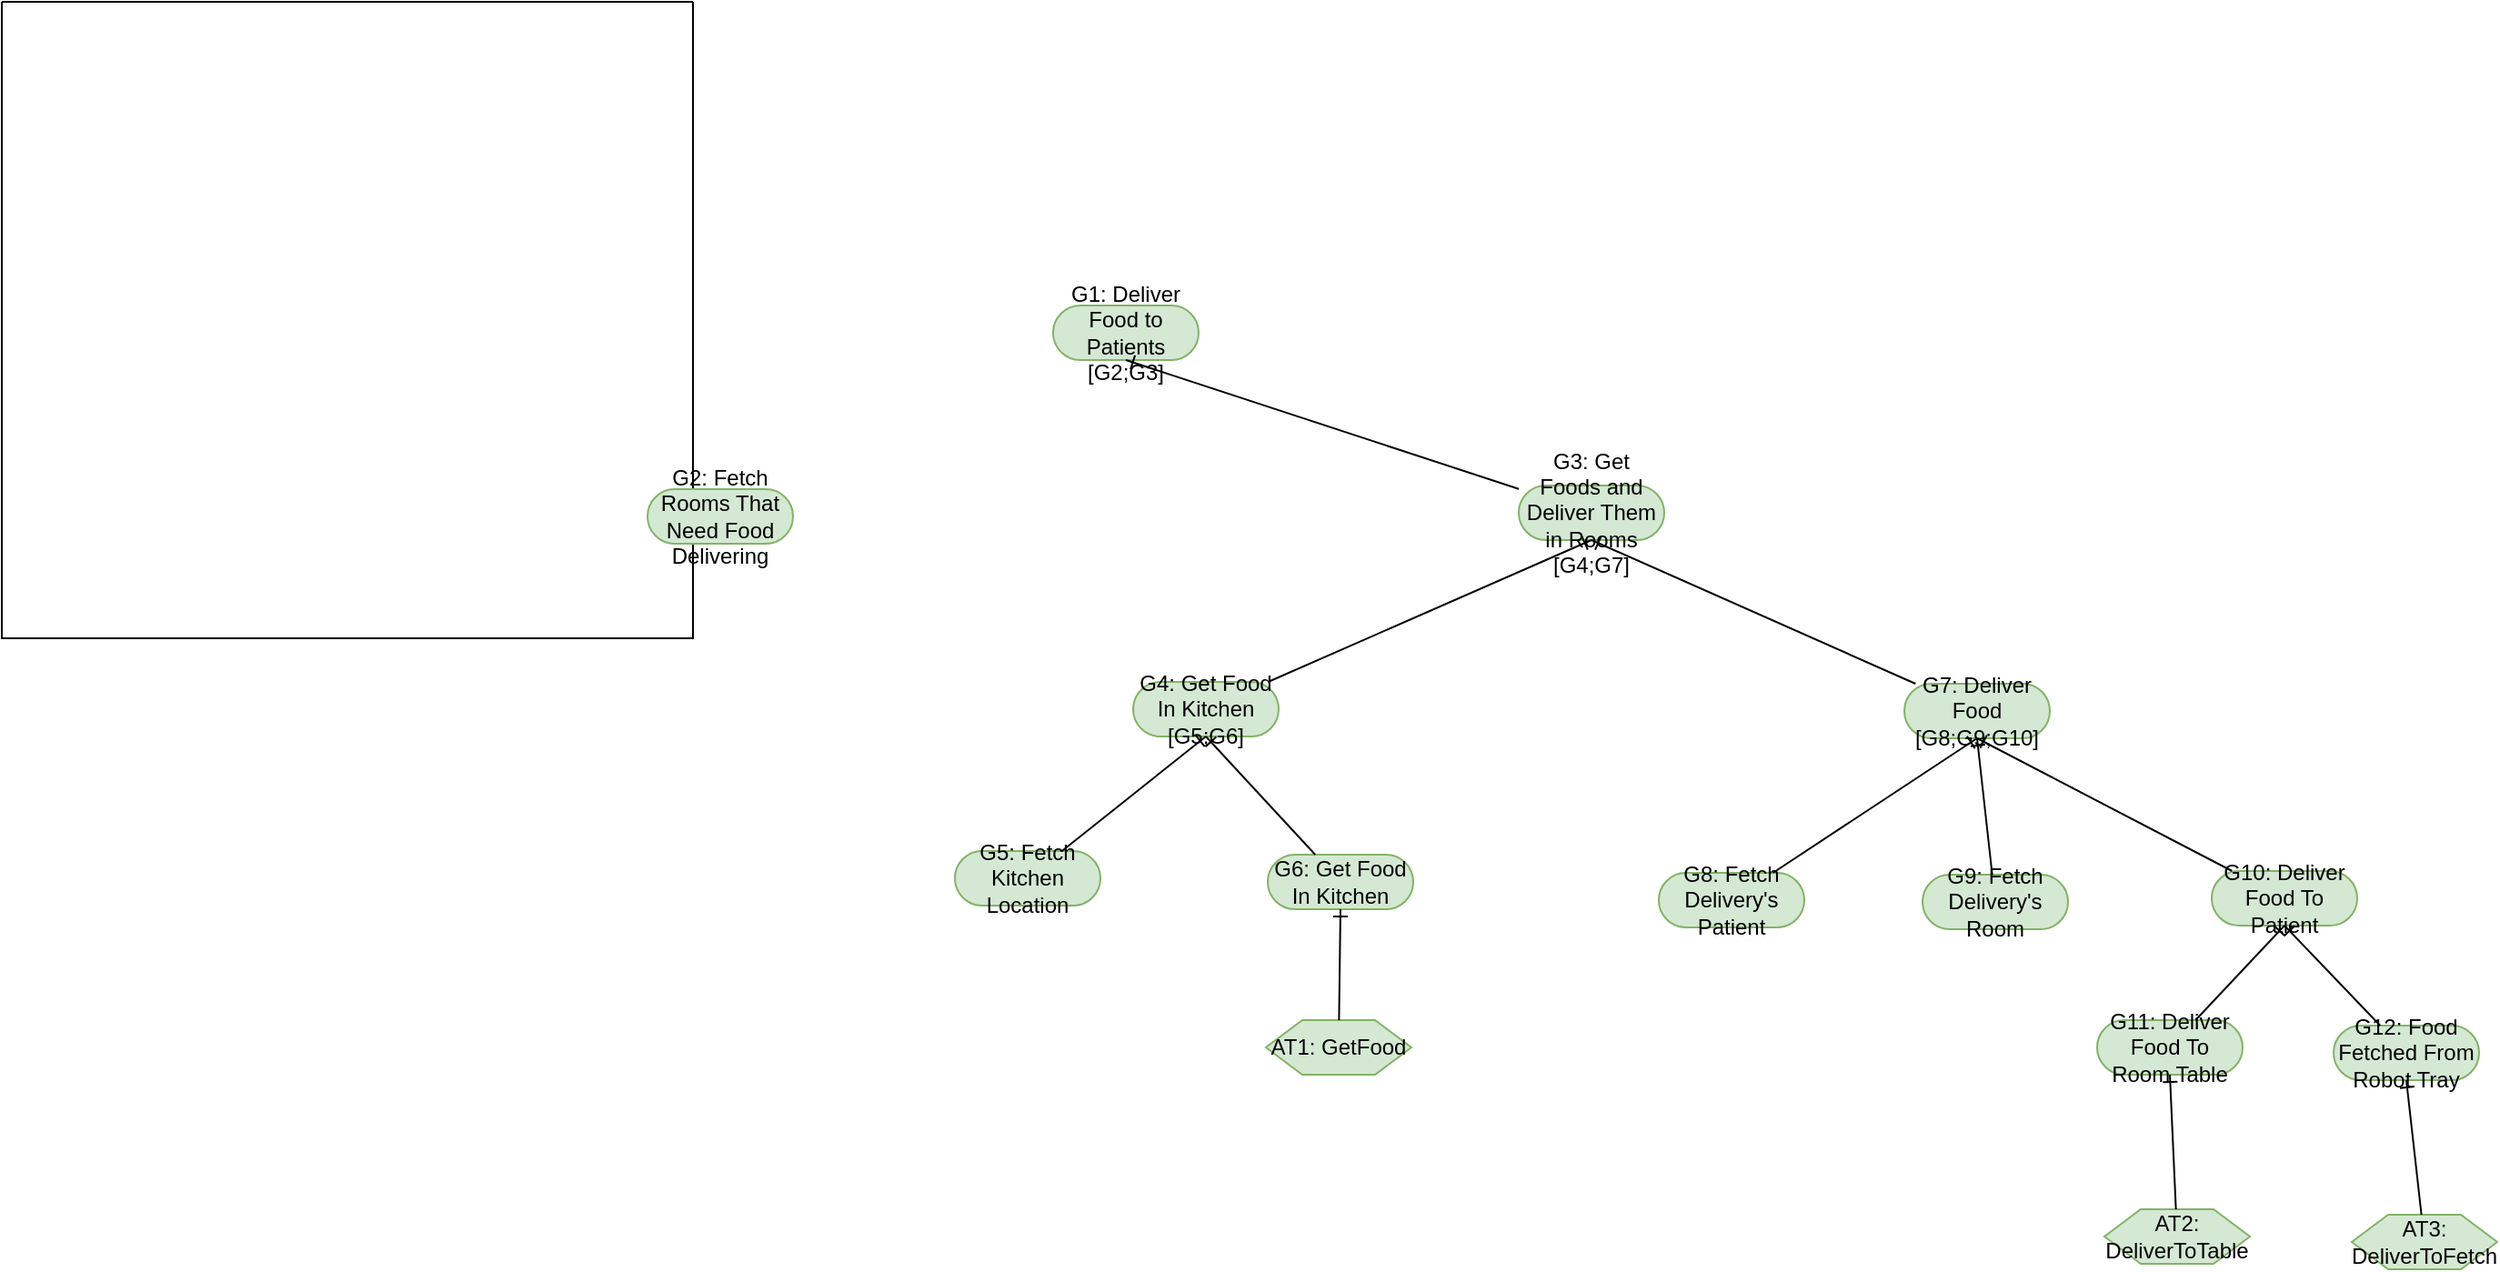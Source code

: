 <mxfile>
<diagram id="JPszrsa7NkP3LcdA_txE" name="Página-1">
<mxGraphModel dx="322" dy="417" grid="1" gridSize="10" guides="1" tooltips="1" connect="1" arrows="1" fold="1" page="1" pageScale="1" pageWidth="2000" pageHeight="1300" math="0" shadow="0">
<root>
<mxCell id="0"/>

    <mxCell id="1" parent="0"/>

<object id="31223c4e-8210-4140-a36b-9accde8a55f5" text="M1: teste" type="istar.Actor" x="355" y="135" MR_Description=""><mxCell value="" style="swimlane;startSize=0;pointerEvents=0;fontFamily=Helvetica;fontSize=12;fontColor=default;fillColor=none;gradientColor=none;autosize=1;" parent="1" vertex="1"><mxGeometry x="170" y="90" width="380" height="350" as="geometry"><mxRectangle x="190" y="120" width="50" height="40" as="alternateBounds"/></mxGeometry></mxCell></object>
<object id="66b89690-6933-4962-aeb1-79958c65f99b" x="578" y="167" type="istar.Goal" parent="31223c4e-8210-4140-a36b-9accde8a55f5" label="G1: Deliver Food to Patients [G2;G3]" MR_Description="teste"><mxCell style="html=1;dashed=0;whiteSpace=wrap;shape=mxgraph.dfd.start;pointerEvents=0;fontFamily=Helvetica;fontSize=12;fillColor=#d5e8d4;strokeColor=#82b366;fontColor=#000000;autosize=1;fixedWidth=0;" vertex="1" parent="31223c4e-8210-4140-a36b-9accde8a55f5"><mxGeometry width="80" height="30" as="geometry" x="578" y="167"/></mxCell></object>
<object id="90bb6cd3-5df4-4ed1-b944-11eadd4ea888" x="355" y="268" type="istar.Goal" parent="31223c4e-8210-4140-a36b-9accde8a55f5" label="G2: Fetch Rooms That Need Food Delivering" MR_Description="" MR_GoalType="Query" MR_QueriedProperty="world_db->select(d:Delivery | )" MR_Controls="active_deliveries : Sequence(Delivery)"><mxCell style="html=1;dashed=0;whiteSpace=wrap;shape=mxgraph.dfd.start;pointerEvents=0;fontFamily=Helvetica;fontSize=12;fillColor=#d5e8d4;strokeColor=#82b366;fontColor=#000000;autosize=1;fixedWidth=0;" vertex="1" parent="31223c4e-8210-4140-a36b-9accde8a55f5"><mxGeometry width="80" height="30" as="geometry" x="355" y="268"/></mxCell></object>
<object id="004f44de-5fa5-41e8-bff6-4c7f64126dd7" x="1046" y="375" type="istar.Goal" parent="31223c4e-8210-4140-a36b-9accde8a55f5" label="G7: Deliver Food [G8;G9;G10]" MR_Description=""><mxCell style="html=1;dashed=0;whiteSpace=wrap;shape=mxgraph.dfd.start;pointerEvents=0;fontFamily=Helvetica;fontSize=12;fillColor=#d5e8d4;strokeColor=#82b366;fontColor=#000000;autosize=1;fixedWidth=0;" vertex="1" parent="31223c4e-8210-4140-a36b-9accde8a55f5"><mxGeometry width="80" height="30" as="geometry" x="1046" y="375"/></mxCell></object>
<object id="23b13cdd-3a6d-4272-a1c9-f26b837a1ffc" x="911" y="479" type="istar.Goal" parent="31223c4e-8210-4140-a36b-9accde8a55f5" label="G8: Fetch Delivery's Patient" MR_Description="" MR_GoalType="Query" MR_QueriedProperty="world_db->select(p:Patient | p.name in current_delivery.patient)" MR_Controls="current_patient : Patient" MR_Monitors="current_delivery"><mxCell style="html=1;dashed=0;whiteSpace=wrap;shape=mxgraph.dfd.start;pointerEvents=0;fontFamily=Helvetica;fontSize=12;fillColor=#d5e8d4;strokeColor=#82b366;fontColor=#000000;autosize=1;fixedWidth=0;" vertex="1" parent="31223c4e-8210-4140-a36b-9accde8a55f5"><mxGeometry width="80" height="30" as="geometry" x="911" y="479"/></mxCell></object>
<object id="e2c04472-6144-49fb-8ddc-8f145752cf5a" x="834" y="266" type="istar.Goal" parent="31223c4e-8210-4140-a36b-9accde8a55f5" label="G3: Get Foods and Deliver Them in Rooms [G4;G7]" MR_Description="" MR_GoalType="Achieve" MR_AchieveCondition="active_deliveries->forAll(current_delivery | )" MR_Monitors="active_deliveries" MR_Controls="current_delivery : Delivery" MR_Group="True" MR_Divisible="False"><mxCell style="html=1;dashed=0;whiteSpace=wrap;shape=mxgraph.dfd.start;pointerEvents=0;fontFamily=Helvetica;fontSize=12;fillColor=#d5e8d4;strokeColor=#82b366;fontColor=#000000;autosize=1;fixedWidth=0;" vertex="1" parent="31223c4e-8210-4140-a36b-9accde8a55f5"><mxGeometry width="80" height="30" as="geometry" x="834" y="266"/></mxCell></object>
<object id="0ff610ea-6ef7-41a3-be8e-5799a068a3d1" x="1282" y="563" type="istar.Goal" parent="31223c4e-8210-4140-a36b-9accde8a55f5" label="G12: Food Fetched From Robot Tray" MR_Description="" MR_Monitors="current_patient, delivery_room"><mxCell style="html=1;dashed=0;whiteSpace=wrap;shape=mxgraph.dfd.start;pointerEvents=0;fontFamily=Helvetica;fontSize=12;fillColor=#d5e8d4;strokeColor=#82b366;fontColor=#000000;autosize=1;fixedWidth=0;" vertex="1" parent="31223c4e-8210-4140-a36b-9accde8a55f5"><mxGeometry width="80" height="30" as="geometry" x="1282" y="563"/></mxCell></object>
<object id="ed27bb08-c519-4040-b4a8-19fe22418796" x="622" y="374" type="istar.Goal" parent="31223c4e-8210-4140-a36b-9accde8a55f5" label="G4: Get Food In Kitchen [G5;G6]" MR_Description=""><mxCell style="html=1;dashed=0;whiteSpace=wrap;shape=mxgraph.dfd.start;pointerEvents=0;fontFamily=Helvetica;fontSize=12;fillColor=#d5e8d4;strokeColor=#82b366;fontColor=#000000;autosize=1;fixedWidth=0;" vertex="1" parent="31223c4e-8210-4140-a36b-9accde8a55f5"><mxGeometry width="80" height="30" as="geometry" x="622" y="374"/></mxCell></object>
<object id="c4665492-cff8-4cc6-a874-1cdba42f668e" x="524" y="467" type="istar.Goal" parent="31223c4e-8210-4140-a36b-9accde8a55f5" label="G5: Fetch Kitchen Location" MR_Description="" MR_GoalType="Query" MR_QueriedProperty="world_db->select(l:Location | l.name = &quot;Kitchen&quot;)" MR_Controls="kitchen_loc : Location"><mxCell style="html=1;dashed=0;whiteSpace=wrap;shape=mxgraph.dfd.start;pointerEvents=0;fontFamily=Helvetica;fontSize=12;fillColor=#d5e8d4;strokeColor=#82b366;fontColor=#000000;autosize=1;fixedWidth=0;" vertex="1" parent="31223c4e-8210-4140-a36b-9accde8a55f5"><mxGeometry width="80" height="30" as="geometry" x="524" y="467"/></mxCell></object>
<object id="0184bda0-2a89-4a14-8f36-51bf1d0d6e9c" x="696" y="469" type="istar.Goal" parent="31223c4e-8210-4140-a36b-9accde8a55f5" label="G6: Get Food In Kitchen" MR_Description="" MR_Monitors="kitchen_loc, current_delivery"><mxCell style="html=1;dashed=0;whiteSpace=wrap;shape=mxgraph.dfd.start;pointerEvents=0;fontFamily=Helvetica;fontSize=12;fillColor=#d5e8d4;strokeColor=#82b366;fontColor=#000000;autosize=1;fixedWidth=0;" vertex="1" parent="31223c4e-8210-4140-a36b-9accde8a55f5"><mxGeometry width="80" height="30" as="geometry" x="696" y="469"/></mxCell></object>
<object id="a51d3961-56b4-4bbe-b048-286eef924ae4" x="695" y="560" type="istar.Task" parent="31223c4e-8210-4140-a36b-9accde8a55f5" label="AT1: GetFood" MR_Description="" MR_Location="kitchen_loc" MR_Params="current_delivery"><mxCell style="shape=hexagon;perimeter=hexagonPerimeter2;whiteSpace=wrap;html=1;size=0.25;pointerEvents=0;fontFamily=Helvetica;fontSize=12;fillColor=#d5e8d4;strokeColor=#82b366;fontColor=#030303;" vertex="1" parent="31223c4e-8210-4140-a36b-9accde8a55f5"><mxGeometry width="80" height="30" as="geometry" x="695" y="560"/></mxCell></object>
<object id="43540617-7849-4cf3-99e4-e93d21085b6f" x="1056" y="480" type="istar.Goal" parent="31223c4e-8210-4140-a36b-9accde8a55f5" label="G9: Fetch Delivery's Room" MR_Description="" MR_GoalType="Query" MR_QueriedProperty="world_db->select(r:Location | r.name in current_delivery.delivery_location)" MR_Controls="delivery_room : Location" MR_Monitors="current_delivery"><mxCell style="html=1;dashed=0;whiteSpace=wrap;shape=mxgraph.dfd.start;pointerEvents=0;fontFamily=Helvetica;fontSize=12;fillColor=#d5e8d4;strokeColor=#82b366;fontColor=#000000;autosize=1;fixedWidth=0;" vertex="1" parent="31223c4e-8210-4140-a36b-9accde8a55f5"><mxGeometry width="80" height="30" as="geometry" x="1056" y="480"/></mxCell></object>
<object id="496e2545-7b54-4568-a6d1-2e616cbe7537" x="1152" y="560" type="istar.Goal" parent="31223c4e-8210-4140-a36b-9accde8a55f5" label="G11: Deliver Food To Room Table" MR_Description="" MR_Monitors="delivery_room, current_patient"><mxCell style="html=1;dashed=0;whiteSpace=wrap;shape=mxgraph.dfd.start;pointerEvents=0;fontFamily=Helvetica;fontSize=12;fillColor=#d5e8d4;strokeColor=#82b366;fontColor=#000000;autosize=1;fixedWidth=0;" vertex="1" parent="31223c4e-8210-4140-a36b-9accde8a55f5"><mxGeometry width="80" height="30" as="geometry" x="1152" y="560"/></mxCell></object>
<object id="c6f57ba9-a58d-4fa3-9bb2-6a18103975c9" x="1156" y="664" type="istar.Task" parent="31223c4e-8210-4140-a36b-9accde8a55f5" label="AT2: DeliverToTable" MR_Description="" MR_Location="delivery_room" MR_Params="current_patient"><mxCell style="shape=hexagon;perimeter=hexagonPerimeter2;whiteSpace=wrap;html=1;size=0.25;pointerEvents=0;fontFamily=Helvetica;fontSize=12;fillColor=#d5e8d4;strokeColor=#82b366;fontColor=#030303;" vertex="1" parent="31223c4e-8210-4140-a36b-9accde8a55f5"><mxGeometry width="80" height="30" as="geometry" x="1156" y="664"/></mxCell></object>
<object id="2618fc4a-bdeb-459a-a40c-8d2f315db5d5" x="1292" y="667" type="istar.Task" parent="31223c4e-8210-4140-a36b-9accde8a55f5" label="AT3: DeliverToFetch" MR_Description="" MR_RobotNumber="[1,2]" MR_Location="delivery_room" MR_Params="current_patient"><mxCell style="shape=hexagon;perimeter=hexagonPerimeter2;whiteSpace=wrap;html=1;size=0.25;pointerEvents=0;fontFamily=Helvetica;fontSize=12;fillColor=#d5e8d4;strokeColor=#82b366;fontColor=#030303;" vertex="1" parent="31223c4e-8210-4140-a36b-9accde8a55f5"><mxGeometry width="80" height="30" as="geometry" x="1292" y="667"/></mxCell></object>
<object id="16ceb27e-114a-419d-92c0-1a96e5d3c2d3" x="1215" y="478" type="istar.Goal" parent="31223c4e-8210-4140-a36b-9accde8a55f5" label="G10: Deliver Food To Patient" MR_Description=""><mxCell style="html=1;dashed=0;whiteSpace=wrap;shape=mxgraph.dfd.start;pointerEvents=0;fontFamily=Helvetica;fontSize=12;fillColor=#d5e8d4;strokeColor=#82b366;fontColor=#000000;autosize=1;fixedWidth=0;" vertex="1" parent="31223c4e-8210-4140-a36b-9accde8a55f5"><mxGeometry width="80" height="30" as="geometry" x="1215" y="478"/></mxCell></object>
<mxCell id="8955c333-dbdd-4fd3-bd9d-6ae39d522eb6" type="istar.AndRefinementLink" style="edgeStyle=none;html=1;entryX=0.5;entryY=0.5;entryDx=0;entryDy=15;entryPerimeter=0;endArrow=ERone;endFill=0;" edge="1" parent="31223c4e-8210-4140-a36b-9accde8a55f5" source="e2c04472-6144-49fb-8ddc-8f145752cf5a" target="66b89690-6933-4962-aeb1-79958c65f99b"><mxGeometry relative="1" as="geometry"/></mxCell>
<mxCell id="22cdcdee-2849-4a97-86a8-76734d5fb6bc" type="istar.AndRefinementLink" style="edgeStyle=none;html=1;entryX=0.5;entryY=0.5;entryDx=0;entryDy=15;entryPerimeter=0;endArrow=ERone;endFill=0;" edge="1" parent="31223c4e-8210-4140-a36b-9accde8a55f5" source="23b13cdd-3a6d-4272-a1c9-f26b837a1ffc" target="004f44de-5fa5-41e8-bff6-4c7f64126dd7"><mxGeometry relative="1" as="geometry"/></mxCell>
<mxCell id="efa46fb0-7fa5-4498-addf-8da6bd884bd1" type="istar.AndRefinementLink" style="edgeStyle=none;html=1;entryX=0.5;entryY=0.5;entryDx=0;entryDy=15;entryPerimeter=0;endArrow=ERone;endFill=0;" edge="1" parent="31223c4e-8210-4140-a36b-9accde8a55f5" source="43540617-7849-4cf3-99e4-e93d21085b6f" target="004f44de-5fa5-41e8-bff6-4c7f64126dd7"><mxGeometry relative="1" as="geometry"/></mxCell>
<mxCell id="ddc58cd8-756f-428e-ac19-2338c0214684" type="istar.AndRefinementLink" style="edgeStyle=none;html=1;entryX=0.5;entryY=0.5;entryDx=0;entryDy=15;entryPerimeter=0;endArrow=ERone;endFill=0;" edge="1" parent="31223c4e-8210-4140-a36b-9accde8a55f5" source="16ceb27e-114a-419d-92c0-1a96e5d3c2d3" target="004f44de-5fa5-41e8-bff6-4c7f64126dd7"><mxGeometry relative="1" as="geometry"/></mxCell>
<mxCell id="02ea5727-8ab8-4f16-923e-552eb2e24775" type="istar.AndRefinementLink" style="edgeStyle=none;html=1;entryX=0.5;entryY=0.5;entryDx=0;entryDy=15;entryPerimeter=0;endArrow=ERone;endFill=0;" edge="1" parent="31223c4e-8210-4140-a36b-9accde8a55f5" source="004f44de-5fa5-41e8-bff6-4c7f64126dd7" target="e2c04472-6144-49fb-8ddc-8f145752cf5a"><mxGeometry relative="1" as="geometry"/></mxCell>
<mxCell id="67d61b06-2980-40de-ad73-cc92b15264e9" type="istar.AndRefinementLink" style="edgeStyle=none;html=1;entryX=0.5;entryY=0.5;entryDx=0;entryDy=15;entryPerimeter=0;endArrow=ERone;endFill=0;" edge="1" parent="31223c4e-8210-4140-a36b-9accde8a55f5" source="ed27bb08-c519-4040-b4a8-19fe22418796" target="e2c04472-6144-49fb-8ddc-8f145752cf5a"><mxGeometry relative="1" as="geometry"/></mxCell>
<mxCell id="78360ecd-b3c7-4cf7-a961-a877a40df8fc" type="istar.AndRefinementLink" style="edgeStyle=none;html=1;entryX=0.5;entryY=0.5;entryDx=0;entryDy=15;entryPerimeter=0;endArrow=ERone;endFill=0;" edge="1" parent="31223c4e-8210-4140-a36b-9accde8a55f5" source="2618fc4a-bdeb-459a-a40c-8d2f315db5d5" target="0ff610ea-6ef7-41a3-be8e-5799a068a3d1"><mxGeometry relative="1" as="geometry"/></mxCell>
<mxCell id="84c0b010-eff2-44ee-be21-5e8869ad3ec3" type="istar.AndRefinementLink" style="edgeStyle=none;html=1;entryX=0.5;entryY=0.5;entryDx=0;entryDy=15;entryPerimeter=0;endArrow=ERone;endFill=0;" edge="1" parent="31223c4e-8210-4140-a36b-9accde8a55f5" source="c4665492-cff8-4cc6-a874-1cdba42f668e" target="ed27bb08-c519-4040-b4a8-19fe22418796"><mxGeometry relative="1" as="geometry"/></mxCell>
<mxCell id="72270d14-d492-464f-adf8-8ddd8ca64e05" type="istar.AndRefinementLink" style="edgeStyle=none;html=1;entryX=0.5;entryY=0.5;entryDx=0;entryDy=15;entryPerimeter=0;endArrow=ERone;endFill=0;" edge="1" parent="31223c4e-8210-4140-a36b-9accde8a55f5" source="0184bda0-2a89-4a14-8f36-51bf1d0d6e9c" target="ed27bb08-c519-4040-b4a8-19fe22418796"><mxGeometry relative="1" as="geometry"/></mxCell>
<mxCell id="106daebe-85e2-4804-8660-4817f1a262a8" type="istar.AndRefinementLink" style="edgeStyle=none;html=1;entryX=0.5;entryY=0.5;entryDx=0;entryDy=15;entryPerimeter=0;endArrow=ERone;endFill=0;" edge="1" parent="31223c4e-8210-4140-a36b-9accde8a55f5" source="a51d3961-56b4-4bbe-b048-286eef924ae4" target="0184bda0-2a89-4a14-8f36-51bf1d0d6e9c"><mxGeometry relative="1" as="geometry"/></mxCell>
<mxCell id="e522b3e5-93ea-44ef-a192-1d8921bb9105" type="istar.AndRefinementLink" style="edgeStyle=none;html=1;entryX=0.5;entryY=0.5;entryDx=0;entryDy=15;entryPerimeter=0;endArrow=ERone;endFill=0;" edge="1" parent="31223c4e-8210-4140-a36b-9accde8a55f5" source="c6f57ba9-a58d-4fa3-9bb2-6a18103975c9" target="496e2545-7b54-4568-a6d1-2e616cbe7537"><mxGeometry relative="1" as="geometry"/></mxCell>
<mxCell id="74dd8d0a-205e-4d33-8791-fa0f3f5599fa" type="istar.AndRefinementLink" style="edgeStyle=none;html=1;entryX=0.5;entryY=0.5;entryDx=0;entryDy=15;entryPerimeter=0;endArrow=ERone;endFill=0;" edge="1" parent="31223c4e-8210-4140-a36b-9accde8a55f5" source="496e2545-7b54-4568-a6d1-2e616cbe7537" target="16ceb27e-114a-419d-92c0-1a96e5d3c2d3"><mxGeometry relative="1" as="geometry"/></mxCell>
<mxCell id="ca0cefc2-36e9-45be-8b2e-1e87c171aa4d" type="istar.AndRefinementLink" style="edgeStyle=none;html=1;entryX=0.5;entryY=0.5;entryDx=0;entryDy=15;entryPerimeter=0;endArrow=ERone;endFill=0;" edge="1" parent="31223c4e-8210-4140-a36b-9accde8a55f5" source="0ff610ea-6ef7-41a3-be8e-5799a068a3d1" target="16ceb27e-114a-419d-92c0-1a96e5d3c2d3"><mxGeometry relative="1" as="geometry"/></mxCell>
</root>
</mxGraphModel>
</diagram>
</mxfile>
<fileInfo teste="teste"></fileInfo>